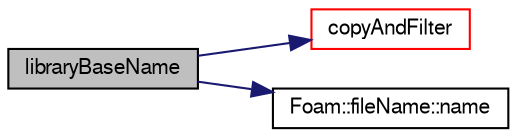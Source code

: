digraph "libraryBaseName"
{
  bgcolor="transparent";
  edge [fontname="FreeSans",fontsize="10",labelfontname="FreeSans",labelfontsize="10"];
  node [fontname="FreeSans",fontsize="10",shape=record];
  rankdir="LR";
  Node476 [label="libraryBaseName",height=0.2,width=0.4,color="black", fillcolor="grey75", style="filled", fontcolor="black"];
  Node476 -> Node477 [color="midnightblue",fontsize="10",style="solid",fontname="FreeSans"];
  Node477 [label="copyAndFilter",height=0.2,width=0.4,color="red",URL="$a26070.html#a1c5c6c6385cd29521ecf0305e3db8448",tooltip="Copy lines while expanding variables. "];
  Node476 -> Node557 [color="midnightblue",fontsize="10",style="solid",fontname="FreeSans"];
  Node557 [label="Foam::fileName::name",height=0.2,width=0.4,color="black",URL="$a28234.html#a433b30fb3a93b9b4d07204699a319ca5",tooltip="Return file name (part beyond last /) "];
}
